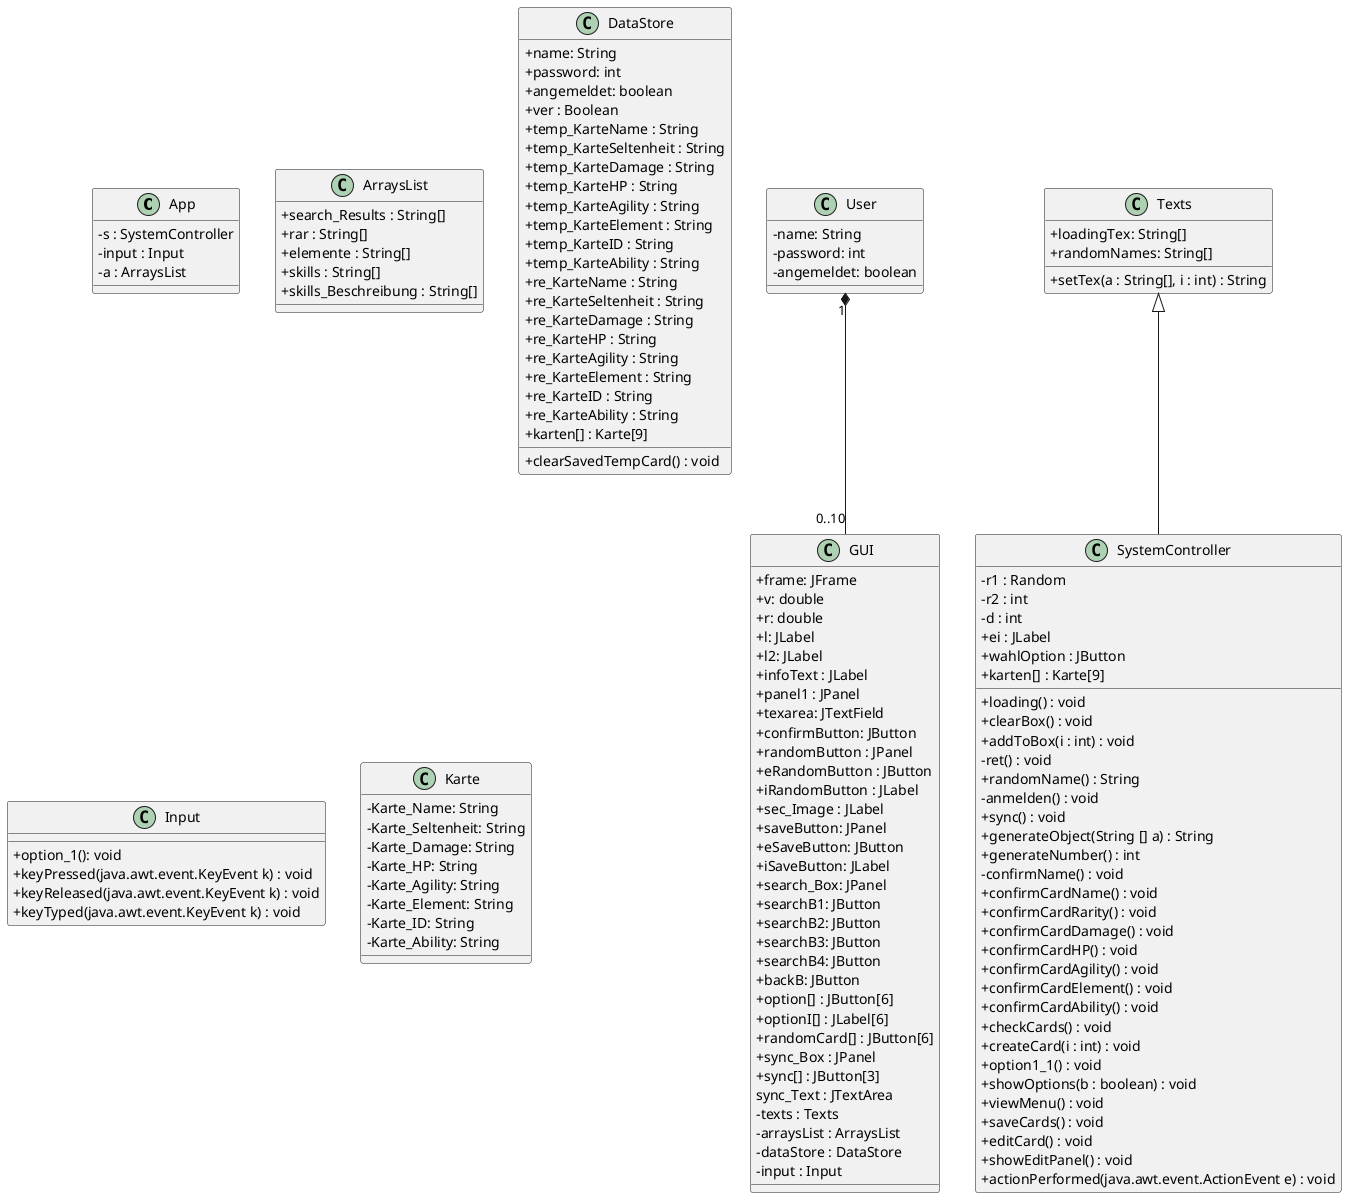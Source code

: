 @startuml
skinparam classAttributeIconSize 0

class App{
 -s : SystemController
 -input : Input
 -a : ArraysList
}



class ArraysList{
+search_Results : String[]
+rar : String[]
+elemente : String[]
+skills : String[]
+skills_Beschreibung : String[]

 }
 
 class DataStore{
 +name: String
 +password: int
 +angemeldet: boolean
 +ver : Boolean
 +temp_KarteName : String
 +temp_KarteSeltenheit : String
 +temp_KarteDamage : String
 +temp_KarteHP : String
 +temp_KarteAgility : String
 +temp_KarteElement : String
 +temp_KarteID : String
 +temp_KarteAbility : String    
 +re_KarteName : String
 +re_KarteSeltenheit : String
 +re_KarteDamage : String
 +re_KarteHP : String
 +re_KarteAgility : String
 +re_KarteElement : String
 +re_KarteID : String
 +re_KarteAbility : String
 +karten[] : Karte[9]
 +clearSavedTempCard() : void
}





class GUI{
 +frame: JFrame
 +v: double
 +r: double
 +l: JLabel
 +l2: JLabel
 +infoText : JLabel
 +panel1 : JPanel
 +texarea: JTextField
 +confirmButton: JButton
 +randomButton : JPanel
 +eRandomButton : JButton
 +iRandomButton : JLabel
 +sec_Image : JLabel
 +saveButton: JPanel
 +eSaveButton: JButton
 +iSaveButton: JLabel
 +search_Box: JPanel
 +searchB1: JButton
 +searchB2: JButton
 +searchB3: JButton
 +searchB4: JButton
 +backB: JButton
 +option[] : JButton[6]
 +optionI[] : JLabel[6]
 +randomCard[] : JButton[6]
 +sync_Box : JPanel
 +sync[] : JButton[3]
 sync_Text : JTextArea
 -texts : Texts
 -arraysList : ArraysList
 -dataStore : DataStore
 -input : Input

}


class Input{
 +option_1(): void
 +keyPressed(java.awt.event.KeyEvent k) : void
 +keyReleased(java.awt.event.KeyEvent k) : void
 +keyTyped(java.awt.event.KeyEvent k) : void
}

class Karte{
 -Karte_Name: String
 -Karte_Seltenheit: String
 -Karte_Damage: String
 -Karte_HP: String
 -Karte_Agility: String
 -Karte_Element: String
 -Karte_ID: String
 -Karte_Ability: String

}

class SystemController{
-r1 : Random
-r2 : int
-d : int
+ei : JLabel
+wahlOption : JButton
 +karten[] : Karte[9]
 +loading() : void
 +clearBox() : void
 +addToBox(i : int) : void
 -ret() : void
 +randomName() : String
 -anmelden() : void
 +sync() : void
 +generateObject(String [] a) : String
 +generateNumber() : int
 -confirmName() : void
 +confirmCardName() : void
 +confirmCardRarity() : void
 +confirmCardDamage() : void
 +confirmCardHP() : void
 +confirmCardAgility() : void
 +confirmCardElement() : void
 +confirmCardAbility() : void
 +checkCards() : void
 +createCard(i : int) : void
 +option1_1() : void
 +showOptions(b : boolean) : void
 +viewMenu() : void
 +saveCards() : void
 +editCard() : void
 +showEditPanel() : void
 +actionPerformed(java.awt.event.ActionEvent e) : void
}


class Texts{
+loadingTex: String[]
+randomNames: String[]
+setTex(a : String[], i : int) : String
}

class User{
 -name: String
 -password: int
 -angemeldet: boolean
}

User "1" *-- "0..10" GUI
Texts <|-- SystemController

@enduml
